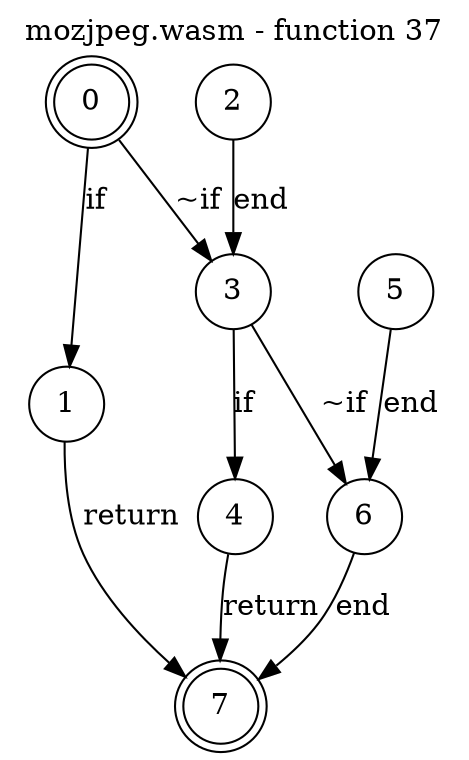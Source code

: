 digraph finite_state_machine {
    label = "mozjpeg.wasm - function 37"
    labelloc =  t
    labelfontsize = 16
    labelfontcolor = black
    labelfontname = "Helvetica"
    node [shape = doublecircle]; 0 7;
    node [shape = circle];
    0 -> 1[label = "if"];
    0 -> 3[label = "~if"];
    1 -> 7[label = "return"];
    2 -> 3[label = "end"];
    3 -> 4[label = "if"];
    3 -> 6[label = "~if"];
    4 -> 7[label = "return"];
    5 -> 6[label = "end"];
    6 -> 7[label = "end"];
}

